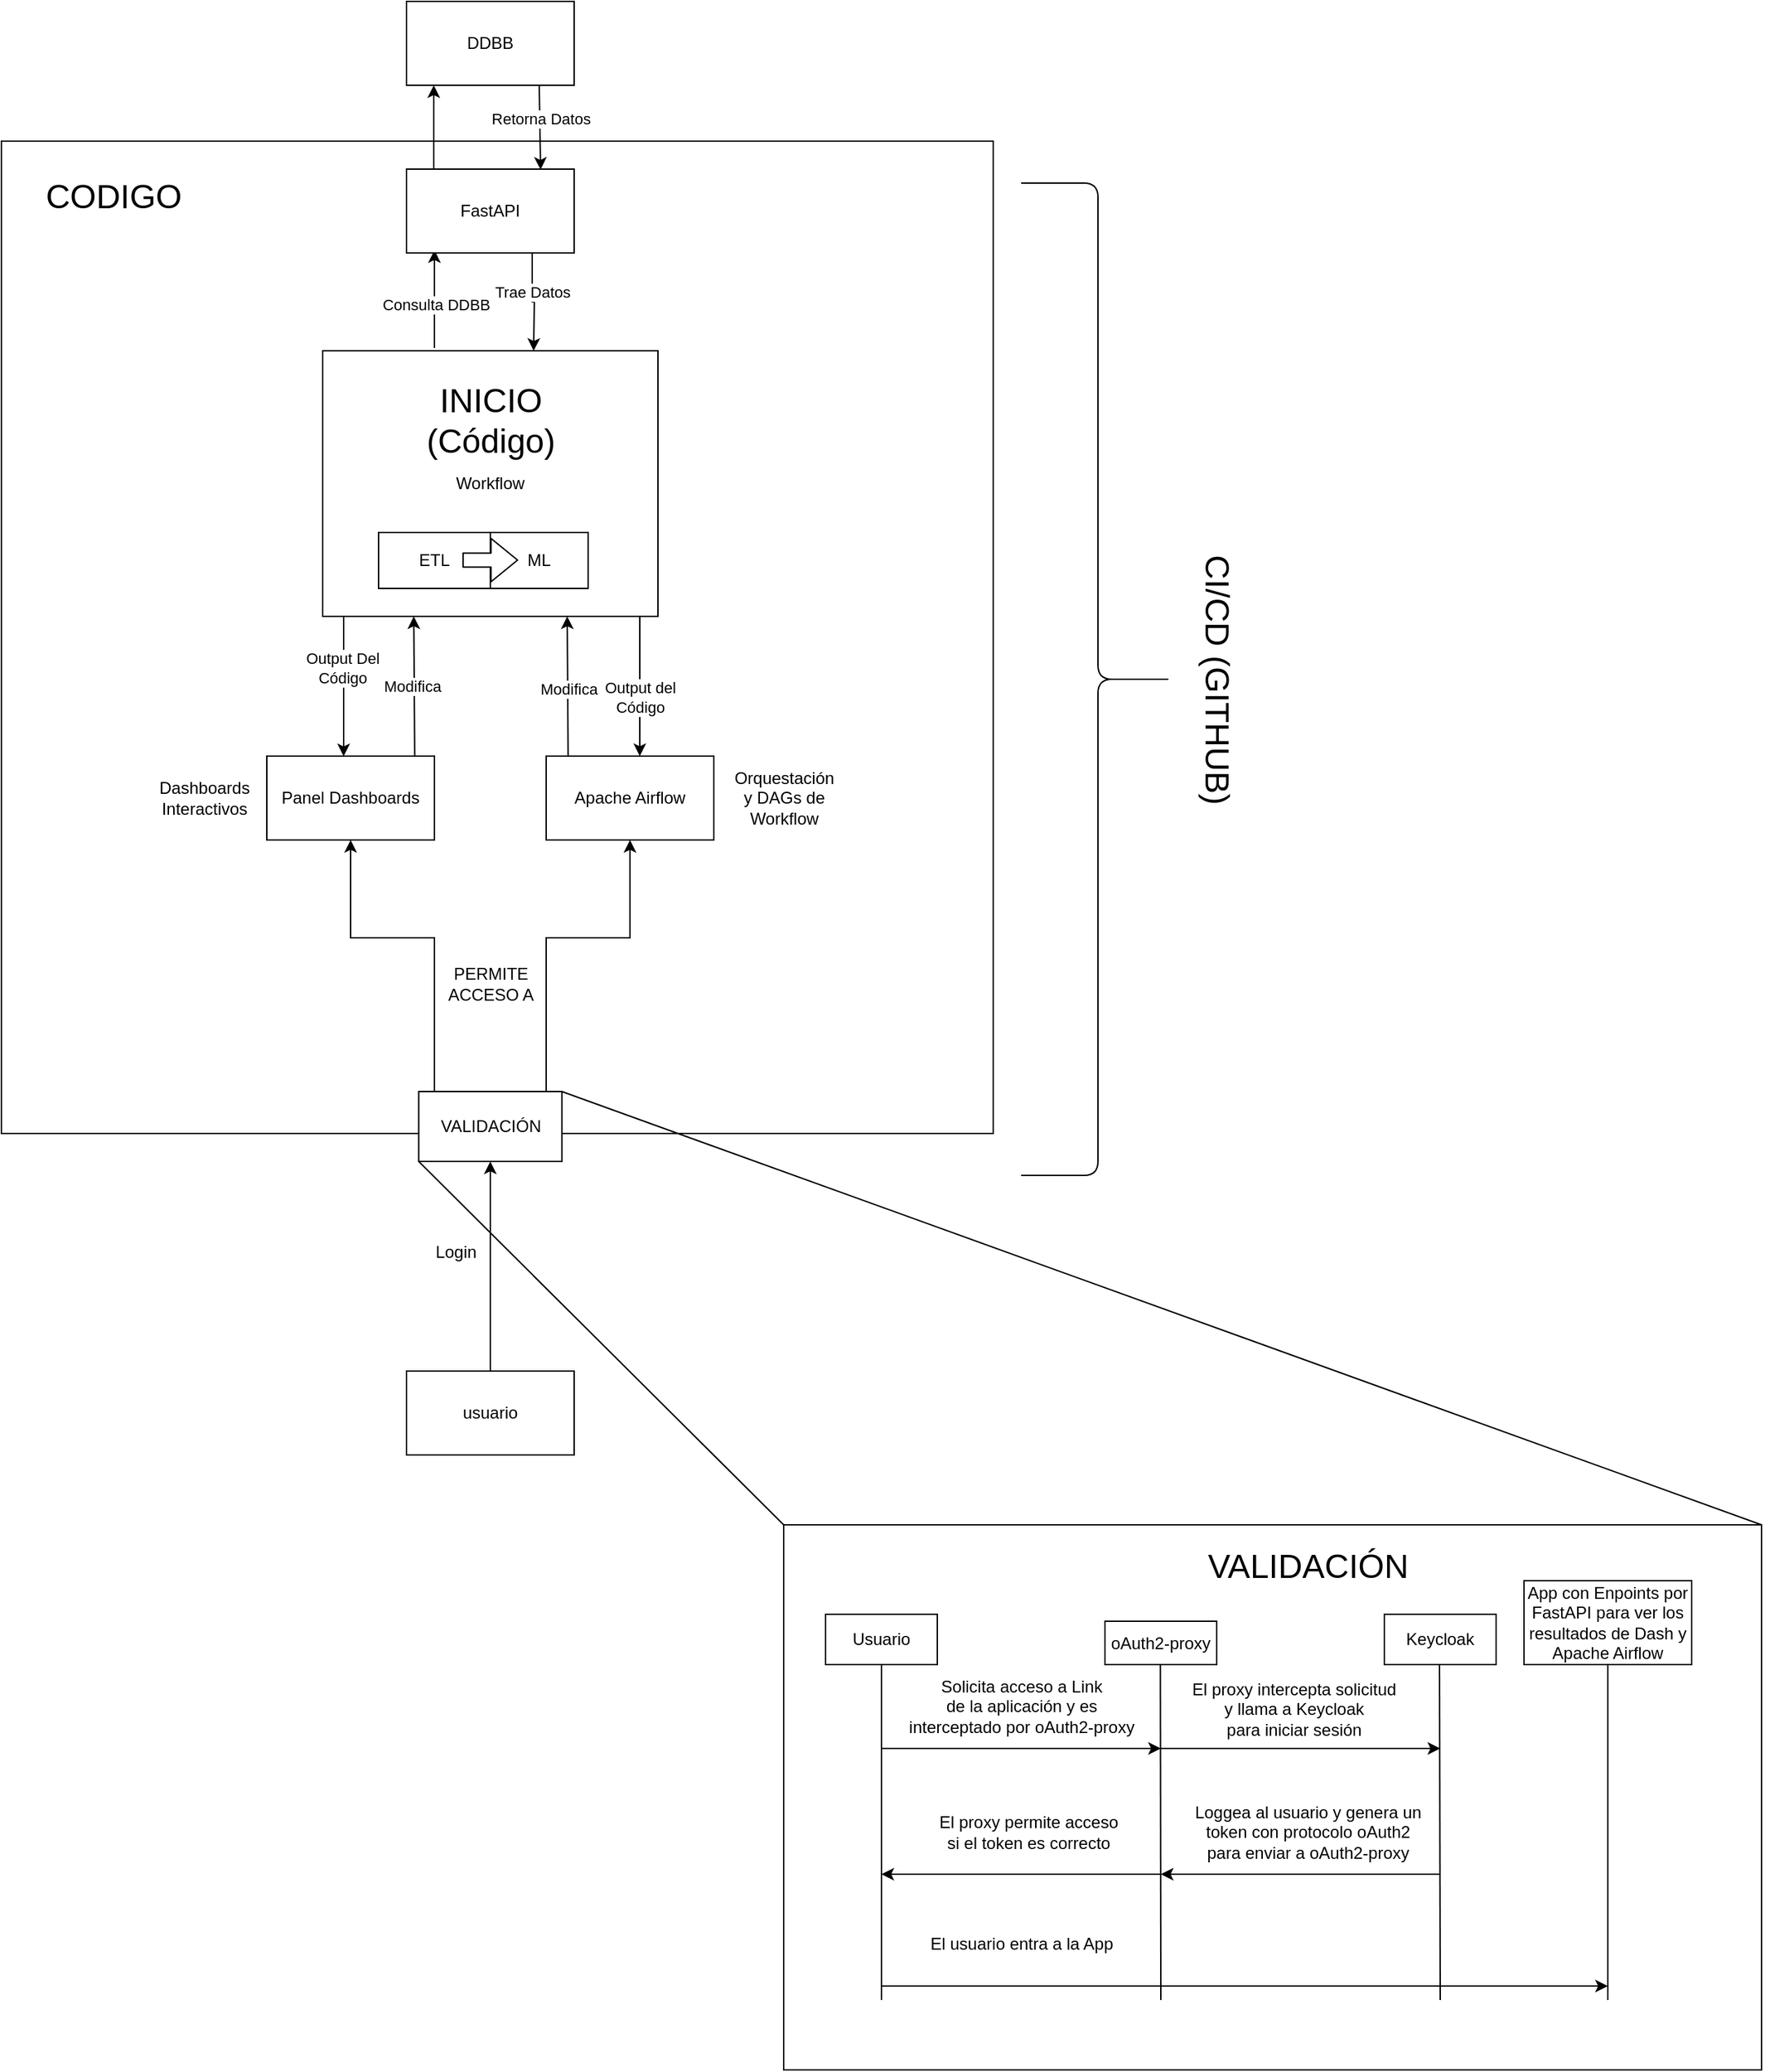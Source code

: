 <mxfile>
    <diagram name="Página-1" id="5fZk9H4WwKNzA41UexdH">
        <mxGraphModel dx="2449" dy="714" grid="1" gridSize="10" guides="1" tooltips="1" connect="1" arrows="1" fold="1" page="1" pageScale="1" pageWidth="827" pageHeight="1169" math="0" shadow="0">
            <root>
                <mxCell id="0"/>
                <mxCell id="1" parent="0"/>
                <mxCell id="61" value="" style="rounded=0;whiteSpace=wrap;html=1;fillColor=none;" parent="1" vertex="1">
                    <mxGeometry x="450" y="1910" width="700" height="390" as="geometry"/>
                </mxCell>
                <mxCell id="_CQd6iAFJN-Xe26YO4HJ-53" value="" style="rounded=0;whiteSpace=wrap;html=1;fillColor=default;" parent="1" vertex="1">
                    <mxGeometry x="-110" y="920" width="710" height="710" as="geometry"/>
                </mxCell>
                <mxCell id="_CQd6iAFJN-Xe26YO4HJ-12" value="Panel Dashboards" style="rounded=0;whiteSpace=wrap;html=1;" parent="1" vertex="1">
                    <mxGeometry x="80" y="1360" width="120" height="60" as="geometry"/>
                </mxCell>
                <mxCell id="_CQd6iAFJN-Xe26YO4HJ-13" value="Apache Airflow" style="rounded=0;whiteSpace=wrap;html=1;" parent="1" vertex="1">
                    <mxGeometry x="280" y="1360" width="120" height="60" as="geometry"/>
                </mxCell>
                <mxCell id="_CQd6iAFJN-Xe26YO4HJ-38" style="edgeStyle=orthogonalEdgeStyle;rounded=0;orthogonalLoop=1;jettySize=auto;html=1;exitX=0.5;exitY=0;exitDx=0;exitDy=0;entryX=0.5;entryY=1;entryDx=0;entryDy=0;" parent="1" source="_CQd6iAFJN-Xe26YO4HJ-14" target="_CQd6iAFJN-Xe26YO4HJ-15" edge="1">
                    <mxGeometry relative="1" as="geometry">
                        <Array as="points"/>
                    </mxGeometry>
                </mxCell>
                <mxCell id="_CQd6iAFJN-Xe26YO4HJ-14" value="usuario" style="rounded=0;whiteSpace=wrap;html=1;" parent="1" vertex="1">
                    <mxGeometry x="180" y="1800" width="120" height="60" as="geometry"/>
                </mxCell>
                <mxCell id="_CQd6iAFJN-Xe26YO4HJ-48" style="edgeStyle=orthogonalEdgeStyle;rounded=0;orthogonalLoop=1;jettySize=auto;html=1;entryX=0.5;entryY=1;entryDx=0;entryDy=0;" parent="1" source="_CQd6iAFJN-Xe26YO4HJ-15" target="_CQd6iAFJN-Xe26YO4HJ-12" edge="1">
                    <mxGeometry relative="1" as="geometry">
                        <Array as="points">
                            <mxPoint x="200" y="1490"/>
                            <mxPoint x="140" y="1490"/>
                        </Array>
                    </mxGeometry>
                </mxCell>
                <mxCell id="_CQd6iAFJN-Xe26YO4HJ-49" style="edgeStyle=orthogonalEdgeStyle;rounded=0;orthogonalLoop=1;jettySize=auto;html=1;entryX=0.5;entryY=1;entryDx=0;entryDy=0;" parent="1" source="_CQd6iAFJN-Xe26YO4HJ-15" target="_CQd6iAFJN-Xe26YO4HJ-13" edge="1">
                    <mxGeometry relative="1" as="geometry">
                        <Array as="points">
                            <mxPoint x="280" y="1490"/>
                            <mxPoint x="340" y="1490"/>
                        </Array>
                    </mxGeometry>
                </mxCell>
                <mxCell id="_CQd6iAFJN-Xe26YO4HJ-15" value="VALIDACIÓN" style="rounded=0;whiteSpace=wrap;html=1;" parent="1" vertex="1">
                    <mxGeometry x="188.75" y="1600" width="102.5" height="50" as="geometry"/>
                </mxCell>
                <mxCell id="_CQd6iAFJN-Xe26YO4HJ-16" value="Workflow" style="rounded=0;whiteSpace=wrap;html=1;" parent="1" vertex="1">
                    <mxGeometry x="120" y="1070" width="240" height="190" as="geometry"/>
                </mxCell>
                <mxCell id="_CQd6iAFJN-Xe26YO4HJ-17" value="ETL" style="rounded=0;whiteSpace=wrap;html=1;" parent="1" vertex="1">
                    <mxGeometry x="160" y="1200" width="80" height="40" as="geometry"/>
                </mxCell>
                <mxCell id="_CQd6iAFJN-Xe26YO4HJ-18" value="ML" style="rounded=0;whiteSpace=wrap;html=1;" parent="1" vertex="1">
                    <mxGeometry x="240" y="1200" width="70" height="40" as="geometry"/>
                </mxCell>
                <mxCell id="_CQd6iAFJN-Xe26YO4HJ-19" value="DDBB" style="rounded=0;whiteSpace=wrap;html=1;" parent="1" vertex="1">
                    <mxGeometry x="180" y="820" width="120" height="60" as="geometry"/>
                </mxCell>
                <mxCell id="_CQd6iAFJN-Xe26YO4HJ-20" value="" style="endArrow=classic;html=1;rounded=0;" parent="1" edge="1">
                    <mxGeometry width="50" height="50" relative="1" as="geometry">
                        <mxPoint x="200" y="1068" as="sourcePoint"/>
                        <mxPoint x="200" y="998" as="targetPoint"/>
                    </mxGeometry>
                </mxCell>
                <mxCell id="14" value="Consulta DDBB" style="edgeLabel;html=1;align=center;verticalAlign=middle;resizable=0;points=[];" parent="_CQd6iAFJN-Xe26YO4HJ-20" vertex="1" connectable="0">
                    <mxGeometry x="-0.114" y="-1" relative="1" as="geometry">
                        <mxPoint as="offset"/>
                    </mxGeometry>
                </mxCell>
                <mxCell id="_CQd6iAFJN-Xe26YO4HJ-23" value="" style="edgeStyle=orthogonalEdgeStyle;rounded=0;orthogonalLoop=1;jettySize=auto;html=1;" parent="1" edge="1">
                    <mxGeometry relative="1" as="geometry">
                        <mxPoint x="199.52" y="940" as="sourcePoint"/>
                        <mxPoint x="199.52" y="880" as="targetPoint"/>
                    </mxGeometry>
                </mxCell>
                <mxCell id="_CQd6iAFJN-Xe26YO4HJ-22" value="FastAPI" style="rounded=0;whiteSpace=wrap;html=1;" parent="1" vertex="1">
                    <mxGeometry x="180" y="940" width="120" height="60" as="geometry"/>
                </mxCell>
                <mxCell id="_CQd6iAFJN-Xe26YO4HJ-26" value="" style="endArrow=classic;html=1;rounded=0;exitX=0.174;exitY=0.002;exitDx=0;exitDy=0;exitPerimeter=0;" parent="1" edge="1">
                    <mxGeometry width="50" height="50" relative="1" as="geometry">
                        <mxPoint x="295.72" y="1360.12" as="sourcePoint"/>
                        <mxPoint x="295.043" y="1260" as="targetPoint"/>
                    </mxGeometry>
                </mxCell>
                <mxCell id="18" value="Modifica" style="edgeLabel;html=1;align=center;verticalAlign=middle;resizable=0;points=[];" parent="_CQd6iAFJN-Xe26YO4HJ-26" vertex="1" connectable="0">
                    <mxGeometry x="-0.032" relative="1" as="geometry">
                        <mxPoint as="offset"/>
                    </mxGeometry>
                </mxCell>
                <mxCell id="_CQd6iAFJN-Xe26YO4HJ-32" value="" style="endArrow=classic;html=1;rounded=0;exitX=0.174;exitY=0.002;exitDx=0;exitDy=0;exitPerimeter=0;" parent="1" edge="1">
                    <mxGeometry width="50" height="50" relative="1" as="geometry">
                        <mxPoint x="185.88" y="1360.12" as="sourcePoint"/>
                        <mxPoint x="185.203" y="1260" as="targetPoint"/>
                    </mxGeometry>
                </mxCell>
                <mxCell id="17" value="Modifica" style="edgeLabel;html=1;align=center;verticalAlign=middle;resizable=0;points=[];" parent="_CQd6iAFJN-Xe26YO4HJ-32" vertex="1" connectable="0">
                    <mxGeometry x="0.006" y="2" relative="1" as="geometry">
                        <mxPoint as="offset"/>
                    </mxGeometry>
                </mxCell>
                <mxCell id="_CQd6iAFJN-Xe26YO4HJ-34" value="" style="endArrow=classic;html=1;rounded=0;exitX=0.5;exitY=1;exitDx=0;exitDy=0;" parent="1" edge="1">
                    <mxGeometry width="50" height="50" relative="1" as="geometry">
                        <mxPoint x="135" y="1260.12" as="sourcePoint"/>
                        <mxPoint x="135" y="1360.12" as="targetPoint"/>
                    </mxGeometry>
                </mxCell>
                <mxCell id="20" value="Output Del&lt;div&gt;Código&lt;/div&gt;" style="edgeLabel;html=1;align=center;verticalAlign=middle;resizable=0;points=[];" parent="_CQd6iAFJN-Xe26YO4HJ-34" vertex="1" connectable="0">
                    <mxGeometry x="-0.267" y="-1" relative="1" as="geometry">
                        <mxPoint as="offset"/>
                    </mxGeometry>
                </mxCell>
                <mxCell id="_CQd6iAFJN-Xe26YO4HJ-36" value="" style="endArrow=classic;html=1;rounded=0;exitX=0.5;exitY=1;exitDx=0;exitDy=0;" parent="1" edge="1">
                    <mxGeometry width="50" height="50" relative="1" as="geometry">
                        <mxPoint x="347" y="1260" as="sourcePoint"/>
                        <mxPoint x="347" y="1360" as="targetPoint"/>
                    </mxGeometry>
                </mxCell>
                <mxCell id="19" value="Output del&lt;div&gt;Código&lt;/div&gt;" style="edgeLabel;html=1;align=center;verticalAlign=middle;resizable=0;points=[];" parent="_CQd6iAFJN-Xe26YO4HJ-36" vertex="1" connectable="0">
                    <mxGeometry x="0.148" relative="1" as="geometry">
                        <mxPoint as="offset"/>
                    </mxGeometry>
                </mxCell>
                <mxCell id="_CQd6iAFJN-Xe26YO4HJ-39" value="Login" style="text;html=1;align=center;verticalAlign=middle;resizable=0;points=[];autosize=1;strokeColor=none;fillColor=none;" parent="1" vertex="1">
                    <mxGeometry x="190" y="1700" width="50" height="30" as="geometry"/>
                </mxCell>
                <mxCell id="_CQd6iAFJN-Xe26YO4HJ-43" value="Orquestación&lt;div&gt;y&amp;nbsp;&lt;span style=&quot;background-color: transparent; color: light-dark(rgb(0, 0, 0), rgb(255, 255, 255));&quot;&gt;DAGs de&lt;/span&gt;&lt;div&gt;Workflow&lt;/div&gt;&lt;/div&gt;" style="text;html=1;align=center;verticalAlign=middle;resizable=0;points=[];autosize=1;strokeColor=none;fillColor=none;" parent="1" vertex="1">
                    <mxGeometry x="405" y="1360" width="90" height="60" as="geometry"/>
                </mxCell>
                <mxCell id="_CQd6iAFJN-Xe26YO4HJ-44" value="&lt;div&gt;Dashboards&lt;/div&gt;&lt;div&gt;Interactivos&lt;/div&gt;" style="text;html=1;align=center;verticalAlign=middle;resizable=0;points=[];autosize=1;strokeColor=none;fillColor=none;" parent="1" vertex="1">
                    <mxGeometry x="-10" y="1370" width="90" height="40" as="geometry"/>
                </mxCell>
                <mxCell id="_CQd6iAFJN-Xe26YO4HJ-50" value="PERMITE&lt;div&gt;ACCESO A&lt;/div&gt;" style="text;html=1;align=center;verticalAlign=middle;resizable=0;points=[];autosize=1;strokeColor=none;fillColor=none;" parent="1" vertex="1">
                    <mxGeometry x="200" y="1503" width="80" height="40" as="geometry"/>
                </mxCell>
                <mxCell id="_CQd6iAFJN-Xe26YO4HJ-51" value="" style="shape=curlyBracket;whiteSpace=wrap;html=1;rounded=1;flipH=1;labelPosition=right;verticalLabelPosition=middle;align=left;verticalAlign=middle;" parent="1" vertex="1">
                    <mxGeometry x="620" y="950" width="110" height="710" as="geometry"/>
                </mxCell>
                <mxCell id="_CQd6iAFJN-Xe26YO4HJ-52" value="&lt;font style=&quot;font-size: 24px;&quot;&gt;CI/CD (GITHUB)&lt;/font&gt;" style="text;html=1;align=center;verticalAlign=middle;resizable=0;points=[];autosize=1;strokeColor=none;fillColor=none;rotation=90;" parent="1" vertex="1">
                    <mxGeometry x="660" y="1285" width="200" height="40" as="geometry"/>
                </mxCell>
                <mxCell id="_CQd6iAFJN-Xe26YO4HJ-54" value="&lt;font style=&quot;font-size: 24px;&quot;&gt;CODIGO&lt;/font&gt;" style="text;html=1;align=center;verticalAlign=middle;resizable=0;points=[];autosize=1;strokeColor=none;fillColor=none;" parent="1" vertex="1">
                    <mxGeometry x="-90" y="940" width="120" height="40" as="geometry"/>
                </mxCell>
                <mxCell id="2" value="&lt;font style=&quot;font-size: 24px;&quot;&gt;INICIO&lt;/font&gt;&lt;div&gt;&lt;font style=&quot;font-size: 24px;&quot;&gt;(Código)&lt;/font&gt;&lt;/div&gt;" style="text;html=1;align=center;verticalAlign=middle;resizable=0;points=[];autosize=1;strokeColor=none;fillColor=none;" parent="1" vertex="1">
                    <mxGeometry x="180" y="1085" width="120" height="70" as="geometry"/>
                </mxCell>
                <mxCell id="7" value="" style="shape=flexArrow;endArrow=classic;html=1;fillColor=default;" parent="1" edge="1">
                    <mxGeometry width="50" height="50" relative="1" as="geometry">
                        <mxPoint x="220" y="1219.78" as="sourcePoint"/>
                        <mxPoint x="260" y="1219.78" as="targetPoint"/>
                    </mxGeometry>
                </mxCell>
                <mxCell id="9" value="" style="edgeStyle=orthogonalEdgeStyle;rounded=0;orthogonalLoop=1;jettySize=auto;html=1;entryX=0.8;entryY=0.007;entryDx=0;entryDy=0;entryPerimeter=0;" parent="1" target="_CQd6iAFJN-Xe26YO4HJ-22" edge="1">
                    <mxGeometry relative="1" as="geometry">
                        <mxPoint x="275" y="880" as="sourcePoint"/>
                        <mxPoint x="275" y="930" as="targetPoint"/>
                    </mxGeometry>
                </mxCell>
                <mxCell id="12" value="Retorna Datos" style="edgeLabel;html=1;align=center;verticalAlign=middle;resizable=0;points=[];" parent="9" vertex="1" connectable="0">
                    <mxGeometry x="-0.232" relative="1" as="geometry">
                        <mxPoint as="offset"/>
                    </mxGeometry>
                </mxCell>
                <mxCell id="15" value="" style="edgeStyle=orthogonalEdgeStyle;rounded=0;orthogonalLoop=1;jettySize=auto;html=1;entryX=0.8;entryY=0.007;entryDx=0;entryDy=0;entryPerimeter=0;exitX=0.75;exitY=1;exitDx=0;exitDy=0;" parent="1" source="_CQd6iAFJN-Xe26YO4HJ-22" edge="1">
                    <mxGeometry relative="1" as="geometry">
                        <mxPoint x="270" y="1010" as="sourcePoint"/>
                        <mxPoint x="271" y="1070" as="targetPoint"/>
                    </mxGeometry>
                </mxCell>
                <mxCell id="16" value="Trae Datos" style="edgeLabel;html=1;align=center;verticalAlign=middle;resizable=0;points=[];" parent="15" vertex="1" connectable="0">
                    <mxGeometry x="-0.232" relative="1" as="geometry">
                        <mxPoint as="offset"/>
                    </mxGeometry>
                </mxCell>
                <mxCell id="25" value="" style="endArrow=none;html=1;" parent="1" edge="1">
                    <mxGeometry width="50" height="50" relative="1" as="geometry">
                        <mxPoint x="1040" y="2250" as="sourcePoint"/>
                        <mxPoint x="1040" y="2006" as="targetPoint"/>
                    </mxGeometry>
                </mxCell>
                <mxCell id="26" value="Usuario" style="rounded=0;whiteSpace=wrap;html=1;" parent="1" vertex="1">
                    <mxGeometry x="480" y="1974" width="80" height="36" as="geometry"/>
                </mxCell>
                <mxCell id="29" value="App con Enpoints por FastAPI para ver los resultados&amp;nbsp;&lt;span style=&quot;background-color: transparent;&quot;&gt;de Dash y Apache Airflow&lt;/span&gt;" style="rounded=0;whiteSpace=wrap;html=1;" parent="1" vertex="1">
                    <mxGeometry x="980" y="1950" width="120" height="60" as="geometry"/>
                </mxCell>
                <mxCell id="32" value="oAuth2-proxy" style="rounded=0;whiteSpace=wrap;html=1;" parent="1" vertex="1">
                    <mxGeometry x="680" y="1979" width="80" height="31" as="geometry"/>
                </mxCell>
                <mxCell id="34" value="Keycloak" style="rounded=0;whiteSpace=wrap;html=1;" parent="1" vertex="1">
                    <mxGeometry x="880" y="1974" width="80" height="36" as="geometry"/>
                </mxCell>
                <mxCell id="35" value="" style="endArrow=none;html=1;exitX=0.5;exitY=1;exitDx=0;exitDy=0;" parent="1" edge="1">
                    <mxGeometry width="50" height="50" relative="1" as="geometry">
                        <mxPoint x="520" y="2010" as="sourcePoint"/>
                        <mxPoint x="520" y="2250" as="targetPoint"/>
                    </mxGeometry>
                </mxCell>
                <mxCell id="36" value="" style="endArrow=none;html=1;exitX=0.5;exitY=1;exitDx=0;exitDy=0;" parent="1" edge="1">
                    <mxGeometry width="50" height="50" relative="1" as="geometry">
                        <mxPoint x="719.67" y="2010" as="sourcePoint"/>
                        <mxPoint x="720" y="2250" as="targetPoint"/>
                    </mxGeometry>
                </mxCell>
                <mxCell id="37" value="" style="endArrow=none;html=1;exitX=0.5;exitY=1;exitDx=0;exitDy=0;" parent="1" edge="1">
                    <mxGeometry width="50" height="50" relative="1" as="geometry">
                        <mxPoint x="919.5" y="2010" as="sourcePoint"/>
                        <mxPoint x="920" y="2250" as="targetPoint"/>
                    </mxGeometry>
                </mxCell>
                <mxCell id="39" value="" style="endArrow=classic;html=1;" parent="1" edge="1">
                    <mxGeometry width="50" height="50" relative="1" as="geometry">
                        <mxPoint x="520" y="2070" as="sourcePoint"/>
                        <mxPoint x="720" y="2070" as="targetPoint"/>
                    </mxGeometry>
                </mxCell>
                <mxCell id="45" value="Solicita acceso a Link&lt;div&gt;de la aplicación y es&lt;/div&gt;&lt;div&gt;interceptado por oAuth2-proxy&lt;/div&gt;" style="text;html=1;align=center;verticalAlign=middle;resizable=0;points=[];autosize=1;strokeColor=none;fillColor=none;" parent="1" vertex="1">
                    <mxGeometry x="530" y="2010" width="180" height="60" as="geometry"/>
                </mxCell>
                <mxCell id="46" value="" style="endArrow=classic;html=1;" parent="1" edge="1">
                    <mxGeometry width="50" height="50" relative="1" as="geometry">
                        <mxPoint x="720" y="2070" as="sourcePoint"/>
                        <mxPoint x="920" y="2070" as="targetPoint"/>
                    </mxGeometry>
                </mxCell>
                <mxCell id="49" value="El proxy intercepta solicitud&lt;div&gt;y&amp;nbsp;&lt;span style=&quot;background-color: transparent;&quot;&gt;llama&lt;/span&gt;&lt;span style=&quot;background-color: transparent;&quot;&gt;&amp;nbsp;a Keycloak&lt;/span&gt;&lt;div&gt;&lt;div&gt;para iniciar sesión&lt;/div&gt;&lt;/div&gt;&lt;/div&gt;" style="text;html=1;align=center;verticalAlign=middle;resizable=0;points=[];autosize=1;strokeColor=none;fillColor=none;" parent="1" vertex="1">
                    <mxGeometry x="730" y="2011.5" width="170" height="60" as="geometry"/>
                </mxCell>
                <mxCell id="51" value="Loggea al usuario y&amp;nbsp;&lt;span style=&quot;background-color: transparent;&quot;&gt;genera un&lt;/span&gt;&lt;div&gt;&lt;span style=&quot;background-color: transparent;&quot;&gt;token&amp;nbsp;&lt;/span&gt;&lt;span style=&quot;background-color: transparent;&quot;&gt;con protocolo&amp;nbsp;&lt;/span&gt;&lt;span style=&quot;background-color: transparent;&quot;&gt;oAuth2&lt;/span&gt;&lt;/div&gt;&lt;div&gt;&lt;span style=&quot;background-color: transparent;&quot;&gt;para&amp;nbsp;&lt;/span&gt;&lt;span style=&quot;background-color: transparent;&quot;&gt;enviar&amp;nbsp;&lt;/span&gt;&lt;span style=&quot;background-color: transparent;&quot;&gt;a oAuth2-proxy&lt;/span&gt;&lt;/div&gt;" style="text;html=1;align=center;verticalAlign=middle;resizable=0;points=[];autosize=1;strokeColor=none;fillColor=none;" parent="1" vertex="1">
                    <mxGeometry x="730" y="2100" width="190" height="60" as="geometry"/>
                </mxCell>
                <mxCell id="52" value="" style="endArrow=classic;html=1;" parent="1" edge="1">
                    <mxGeometry width="50" height="50" relative="1" as="geometry">
                        <mxPoint x="920" y="2160" as="sourcePoint"/>
                        <mxPoint x="720" y="2160" as="targetPoint"/>
                    </mxGeometry>
                </mxCell>
                <mxCell id="53" value="El proxy permite acceso&lt;div&gt;si el token es correcto&lt;/div&gt;" style="text;html=1;align=center;verticalAlign=middle;resizable=0;points=[];autosize=1;strokeColor=none;fillColor=none;" parent="1" vertex="1">
                    <mxGeometry x="550" y="2110" width="150" height="40" as="geometry"/>
                </mxCell>
                <mxCell id="54" value="" style="endArrow=classic;html=1;" parent="1" edge="1">
                    <mxGeometry width="50" height="50" relative="1" as="geometry">
                        <mxPoint x="720" y="2160" as="sourcePoint"/>
                        <mxPoint x="520" y="2160" as="targetPoint"/>
                    </mxGeometry>
                </mxCell>
                <mxCell id="55" value="" style="endArrow=classic;html=1;" parent="1" edge="1">
                    <mxGeometry width="50" height="50" relative="1" as="geometry">
                        <mxPoint x="520" y="2240" as="sourcePoint"/>
                        <mxPoint x="1040" y="2240" as="targetPoint"/>
                    </mxGeometry>
                </mxCell>
                <mxCell id="56" value="El usuario entra a la App" style="text;html=1;align=center;verticalAlign=middle;resizable=0;points=[];autosize=1;strokeColor=none;fillColor=none;" parent="1" vertex="1">
                    <mxGeometry x="545" y="2195" width="150" height="30" as="geometry"/>
                </mxCell>
                <mxCell id="57" value="" style="endArrow=none;html=1;exitX=0;exitY=1;exitDx=0;exitDy=0;entryX=0;entryY=0;entryDx=0;entryDy=0;" parent="1" source="_CQd6iAFJN-Xe26YO4HJ-15" target="61" edge="1">
                    <mxGeometry width="50" height="50" relative="1" as="geometry">
                        <mxPoint x="490" y="1690" as="sourcePoint"/>
                        <mxPoint x="480" y="1960" as="targetPoint"/>
                    </mxGeometry>
                </mxCell>
                <mxCell id="58" value="" style="endArrow=none;html=1;exitX=1;exitY=0;exitDx=0;exitDy=0;entryX=1;entryY=0;entryDx=0;entryDy=0;" parent="1" source="_CQd6iAFJN-Xe26YO4HJ-15" target="61" edge="1">
                    <mxGeometry width="50" height="50" relative="1" as="geometry">
                        <mxPoint x="199" y="1660" as="sourcePoint"/>
                        <mxPoint x="1000" y="1912.371" as="targetPoint"/>
                    </mxGeometry>
                </mxCell>
                <mxCell id="62" value="&lt;font style=&quot;font-size: 24px;&quot;&gt;VALIDACIÓN&lt;/font&gt;" style="text;html=1;align=center;verticalAlign=middle;resizable=0;points=[];autosize=1;strokeColor=none;fillColor=none;" parent="1" vertex="1">
                    <mxGeometry x="740" y="1920" width="170" height="40" as="geometry"/>
                </mxCell>
            </root>
        </mxGraphModel>
    </diagram>
</mxfile>